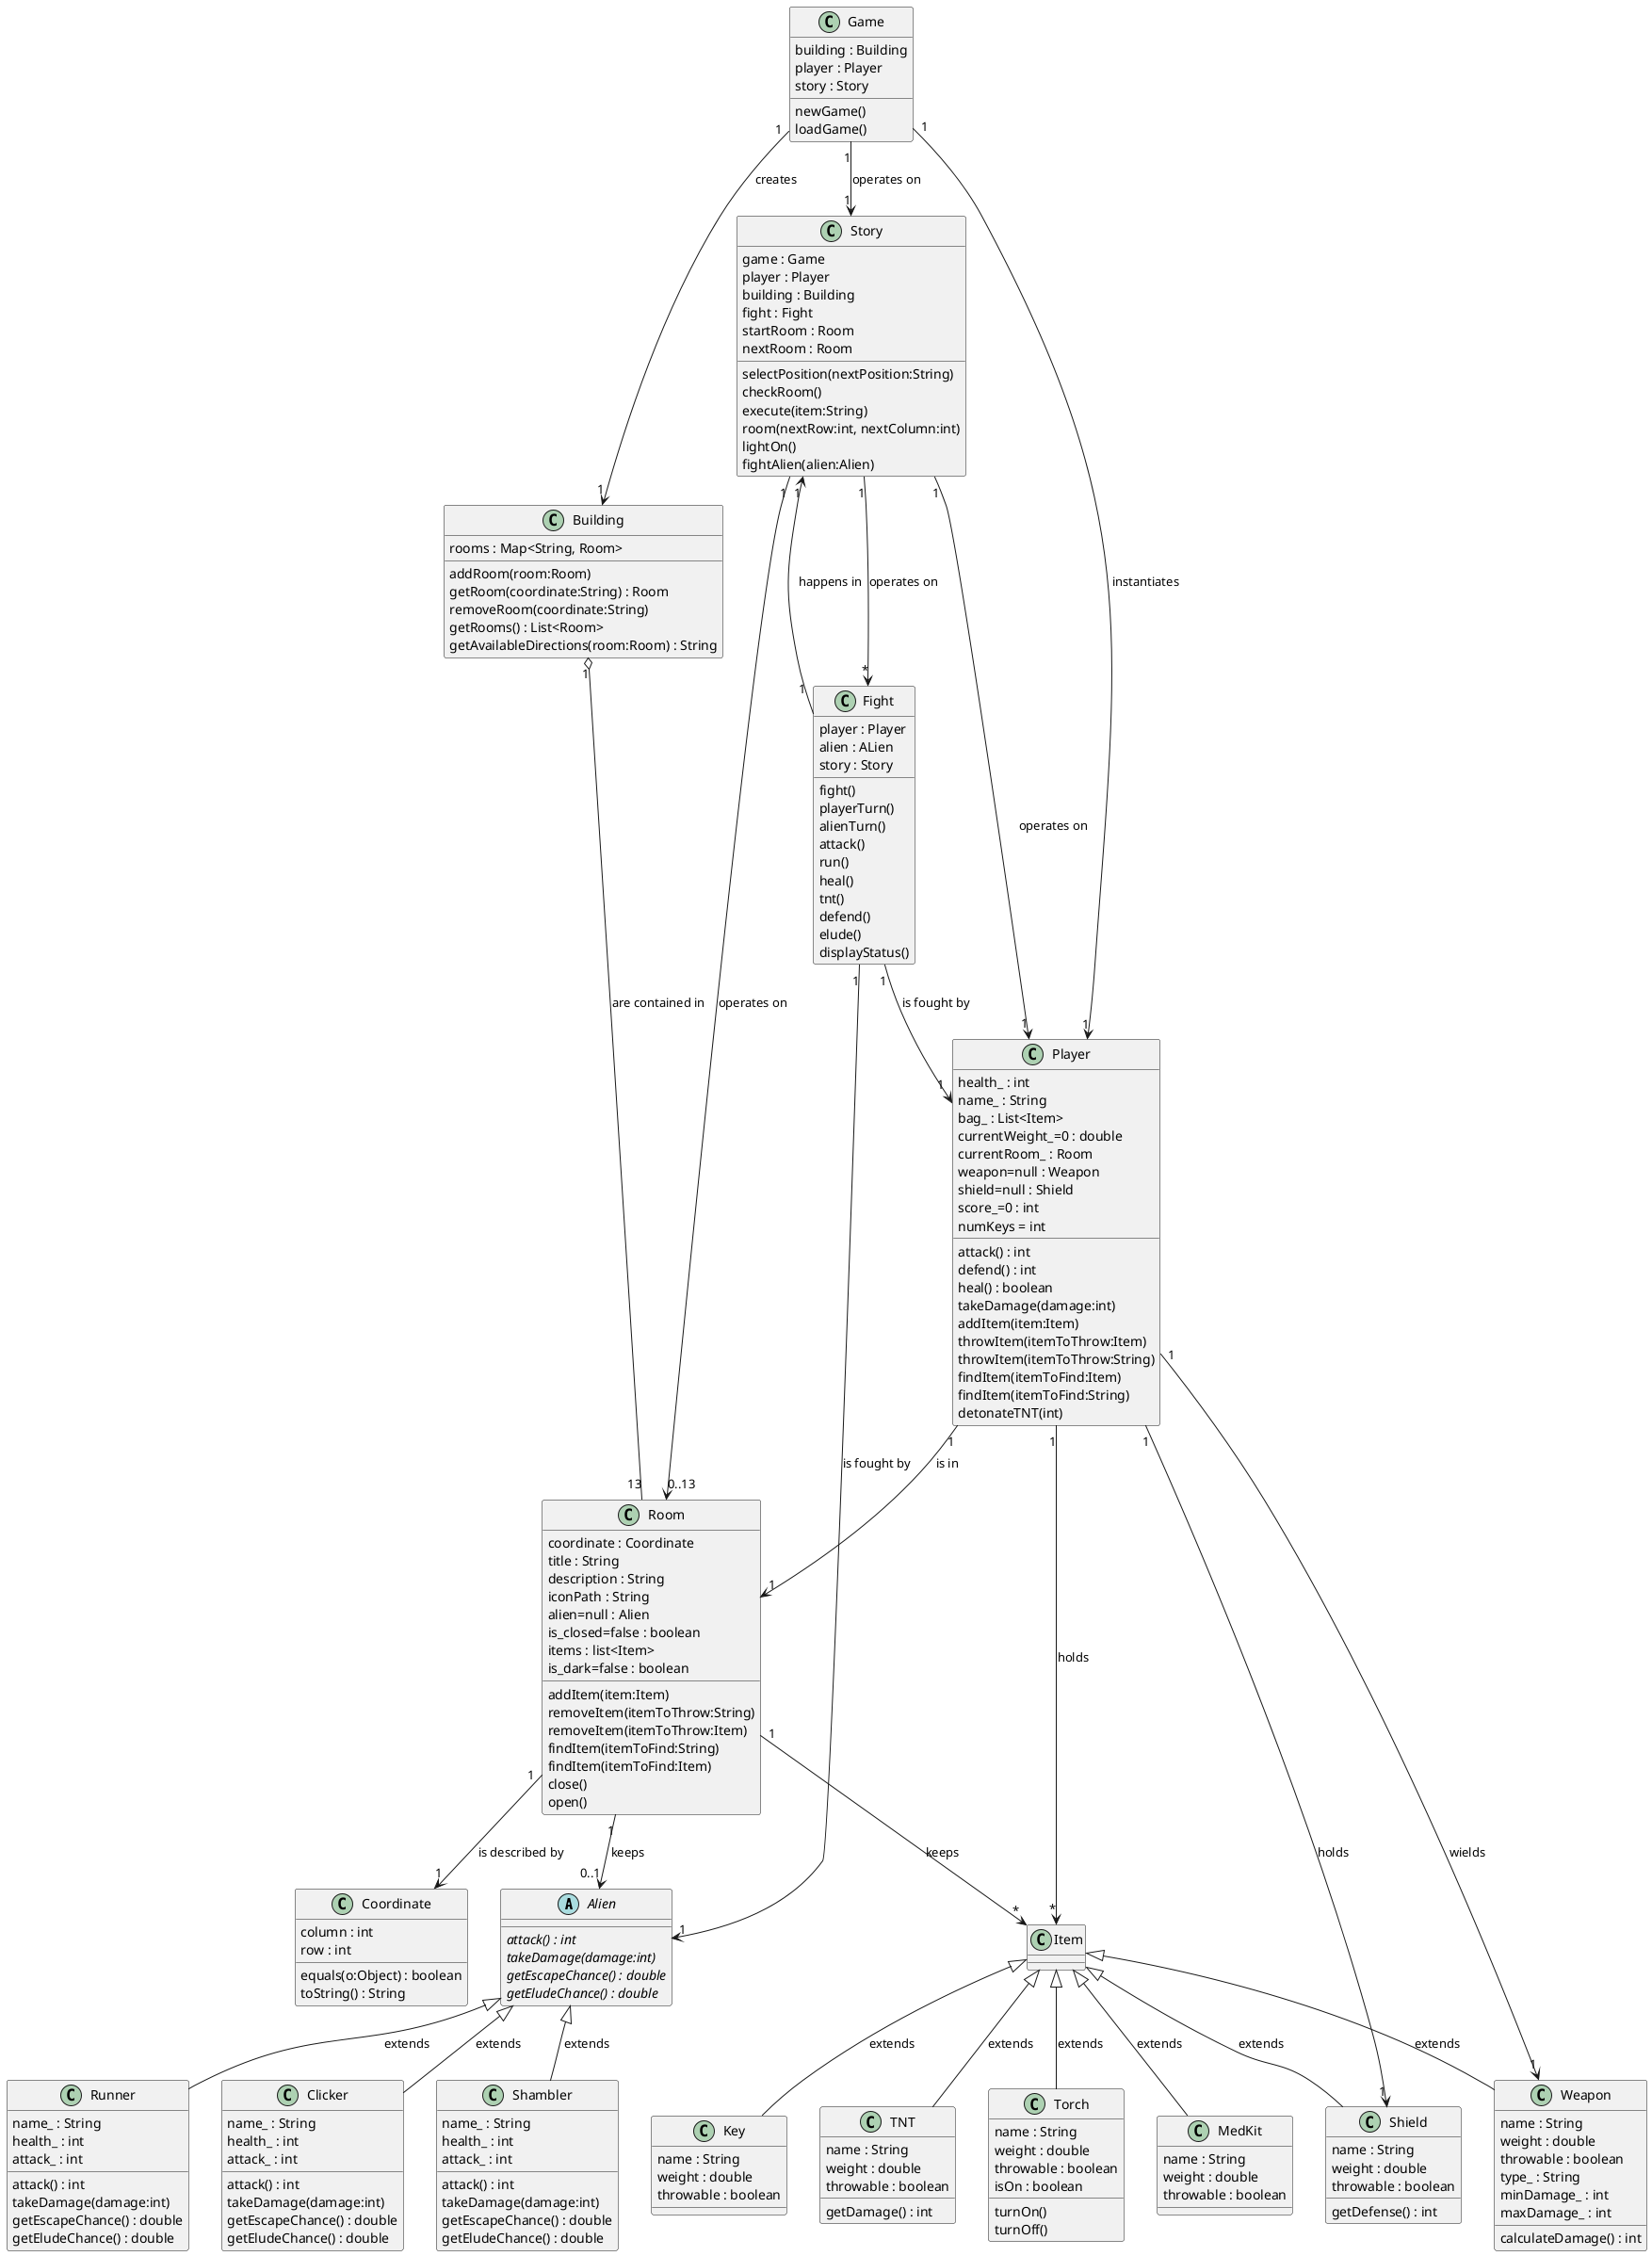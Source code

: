 @startuml
'https://plantuml.com/class-diagram

abstract class Alien  {
    {abstract} attack() : int
    {abstract} takeDamage(damage:int)
    {abstract} getEscapeChance() : double
    {abstract} getEludeChance() : double
}

class Clicker {
    name_ : String
    health_ : int
    attack_ : int
    attack() : int
    takeDamage(damage:int)
    getEscapeChance() : double
    getEludeChance() : double
}

class Runner {
    name_ : String
    health_ : int
    attack_ : int
    attack() : int
    takeDamage(damage:int)
    getEscapeChance() : double
    getEludeChance() : double
}

class Shambler {
    name_ : String
    health_ : int
    attack_ : int
    attack() : int
    takeDamage(damage:int)
    getEscapeChance() : double
    getEludeChance() : double
}

class Game {
    building : Building
    player : Player
    story : Story
    newGame()
    loadGame()
}

class Item {
}

class Key {
    name : String
    weight : double
    throwable : boolean
}

class MedKit{
    name : String
    weight : double
    throwable : boolean
}

class Shield {
    name : String
    weight : double
    throwable : boolean
    getDefense() : int
}

class TNT {
    name : String
    weight : double
    throwable : boolean
    getDamage() : int
}

class Torch {
    name : String
    weight : double
    throwable : boolean
    isOn : boolean
    turnOn()
    turnOff()
}

class Weapon {
    name : String
    weight : double
    throwable : boolean
    type_ : String
    minDamage_ : int
    maxDamage_ : int
    calculateDamage() : int
}

class Building {
    rooms : Map<String, Room>
    addRoom(room:Room)
    getRoom(coordinate:String) : Room
    removeRoom(coordinate:String)
    getRooms() : List<Room>
    getAvailableDirections(room:Room) : String
}

class Room {
    coordinate : Coordinate
    title : String
    description : String
    iconPath : String
    alien=null : Alien
    is_closed=false : boolean
    items : list<Item>
    is_dark=false : boolean
    addItem(item:Item)
    removeItem(itemToThrow:String)
    removeItem(itemToThrow:Item)
    findItem(itemToFind:String)
    findItem(itemToFind:Item)
    close()
    open()
}

class Coordinate {
    column : int
    row : int
    equals(o:Object) : boolean
    toString() : String
}

class Fight {
    player : Player
    alien : ALien
    story : Story
    fight()
    playerTurn()
    alienTurn()
    attack()
    run()
    heal()
    tnt()
    defend()
    elude()
    displayStatus()
}

class Player {
    health_ : int
    name_ : String
    bag_ : List<Item>
    currentWeight_=0 : double
    currentRoom_ : Room
    weapon=null : Weapon
    shield=null : Shield
    score_=0 : int
    numKeys = int
    attack() : int
    defend() : int
    heal() : boolean
    takeDamage(damage:int)
    addItem(item:Item)
    throwItem(itemToThrow:Item)
    throwItem(itemToThrow:String)
    findItem(itemToFind:Item)
    findItem(itemToFind:String)
    detonateTNT(int)
}

class Story {
    game : Game
    player : Player
    building : Building
    fight : Fight
    startRoom : Room
    nextRoom : Room
    selectPosition(nextPosition:String)
    checkRoom()
    execute(item:String)
    room(nextRow:int, nextColumn:int)
    lightOn()
    fightAlien(alien:Alien)
}

Alien <|-- Clicker : extends
Alien <|-- Runner : extends
Alien <|-- Shambler : extends

Fight"1" --> "1"Player : is fought by
Fight"1" --> "1"Alien : is fought by
Fight"1" --> "1"Story : happens in

Item <|-- Key : extends
Item <|-- MedKit : extends
Item <|-- Shield : extends
Item <|-- TNT : extends
Item <|-- Torch : extends
Item <|-- Weapon : extends

Building"1" o-- "13"Room : are contained in

Player"1" --> "1"Weapon : wields
Player"1" --> "1"Shield : holds
Player"1" --> "*"Item : holds
Player"1" --> "1"Room : is in

Room"1" --> "*"Item : keeps
Room"1" --> "0..1"Alien : keeps
Room"1" --> "1"Coordinate : is described by

Game"1" --> "1"Building : creates
Game"1" --> "1"Player : instantiates
Game"1" --> "1"Story : operates on

Story"1" --> "1"Player : operates on
Story"1" --> "*"Fight : operates on
Story"1" --> "0..13"Room : operates on

@enduml